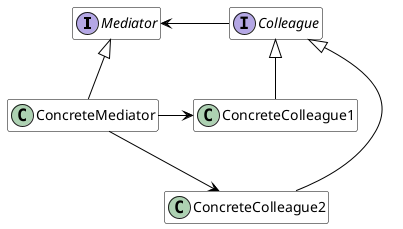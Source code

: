 @startuml
hide empty attributes
hide empty members
skinparam backgroundcolor White
skinparam class {
 ArrowColor Black
 BackgroundColor White
 BorderColor Black
}

interface Mediator
class ConcreteMediator

interface Colleague
class ConcreteColleague1
class ConcreteColleague2

Mediator <|-- ConcreteMediator
Colleague <|-- ConcreteColleague1
Colleague <|-- ConcreteColleague2
Colleague -left-> Mediator
ConcreteMediator -right-> ConcreteColleague1
ConcreteMediator --> ConcreteColleague2
@enduml
